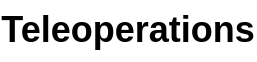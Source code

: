 <mxfile>
    <diagram id="kHIhL5NYEh1vu7pqSLsm" name="Page-1">
        <mxGraphModel dx="772" dy="341" grid="1" gridSize="10" guides="1" tooltips="1" connect="1" arrows="1" fold="1" page="1" pageScale="1" pageWidth="850" pageHeight="1100" math="0" shadow="0">
            <root>
                <mxCell id="0"/>
                <mxCell id="1" parent="0"/>
                <mxCell id="2" value="&lt;font style=&quot;font-size: 18px;&quot;&gt;&lt;b&gt;Teleoperations&lt;/b&gt;&lt;/font&gt;" style="text;html=1;align=center;verticalAlign=middle;whiteSpace=wrap;rounded=0;" vertex="1" parent="1">
                    <mxGeometry x="320" y="40" width="120" height="30" as="geometry"/>
                </mxCell>
            </root>
        </mxGraphModel>
    </diagram>
</mxfile>